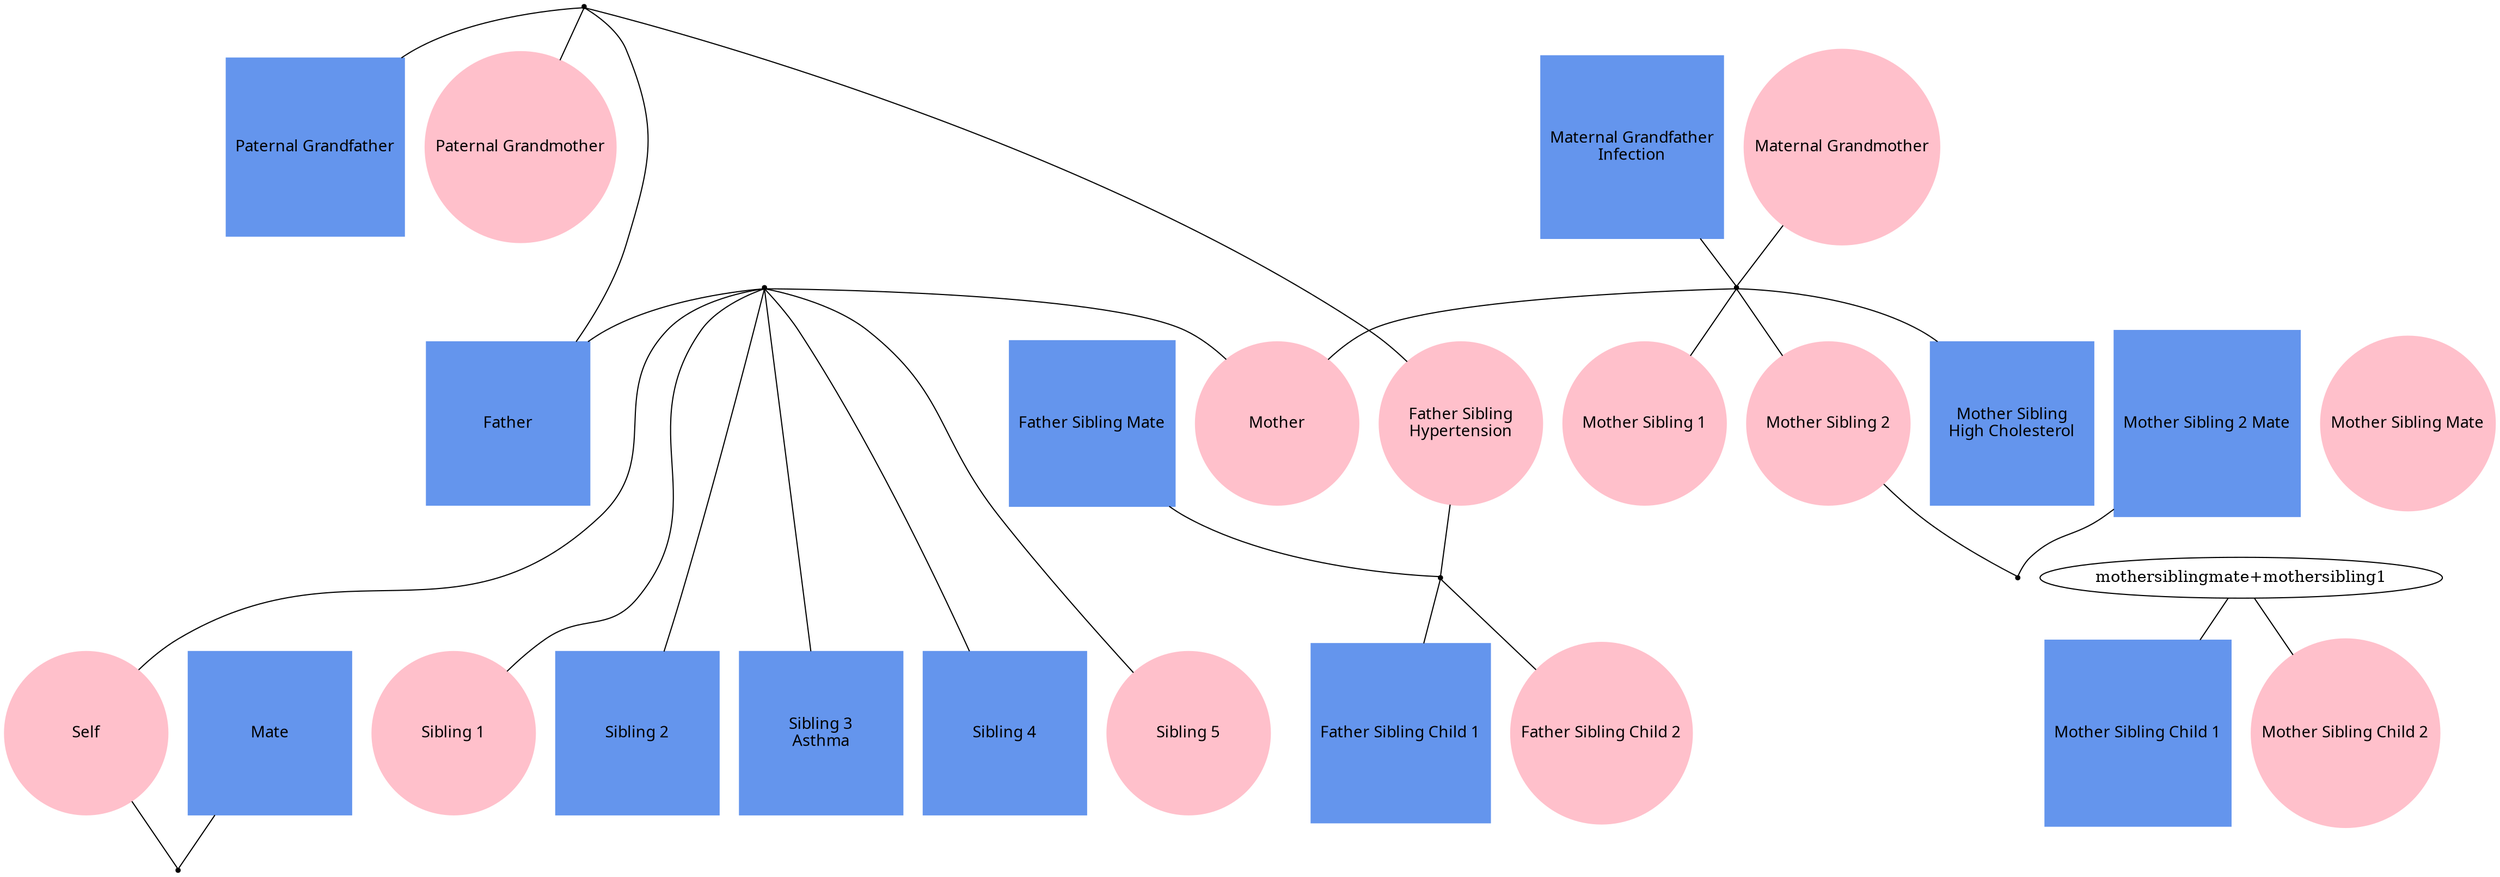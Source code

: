 
graph f16 {
ordering=out;

"Self" [fontname="helvetica:bold", width=2, shape=oval, style=filled, regular=1, color="pink"];
"Mate" [fontname="helvetica:bold", width=2, shape=box, style=filled, regular=1, color="cornflowerblue"];
"Sibling 1" [fontname="helvetica:bold", width=2, shape=oval, style=filled, regular=1, color="pink"];
"Sibling 2" [fontname="helvetica:bold", width=2, shape=box, style=filled, regular=1, color="cornflowerblue"];
"Sibling 3\nAsthma" [fontname="helvetica:bold", width=2, shape=box, style=filled, regular=1, color="cornflowerblue"];
"Sibling 4" [fontname="helvetica:bold", width=2, shape=box, style=filled, regular=1, color="cornflowerblue"];
"Sibling 5" [fontname="helvetica:bold", width=2, shape=oval, style=filled, regular=1, color="pink"];
"Father" [fontname="helvetica:bold", width=2, shape=box, style=filled, regular=1, color="cornflowerblue"];
"Father Sibling\nHypertension" [fontname="helvetica:bold", width=2, shape=oval, style=filled, regular=1, color="pink"];
"Father Sibling Mate" [fontname="helvetica:bold", width=2, shape=box, style=filled, regular=1, color="cornflowerblue"];
"Father Sibling Child 1" [fontname="helvetica:bold", width=2, shape=box, style=filled, regular=1, color="cornflowerblue"];
"Father Sibling Child 2" [fontname="helvetica:bold", width=2, shape=oval, style=filled, regular=1, color="pink"];
"Paternal Grandmother" [fontname="helvetica:bold", width=2, shape=oval, style=filled, regular=1, color="pink"];
"Paternal Grandfather" [fontname="helvetica:bold", width=2, shape=box, style=filled, regular=1, color="cornflowerblue"];
"Mother" [fontname="helvetica:bold", width=2, shape=oval, style=filled, regular=1, color="pink"];
"Mother Sibling 1" [fontname="helvetica:bold", width=2, shape=oval, style=filled, regular=1, color="pink"];
"Mother Sibling 2" [fontname="helvetica:bold", width=2, shape=oval, style=filled, regular=1, color="pink"];
"Mother Sibling 2 Mate" [fontname="helvetica:bold", width=2, shape=box, style=filled, regular=1, color="cornflowerblue"];
"Mother Sibling\nHigh Cholesterol" [fontname="helvetica:bold", width=2, shape=box, style=filled, regular=1, color="cornflowerblue"];
"Mother Sibling Mate" [fontname="helvetica:bold", width=2, shape=oval, style=filled, regular=1, color="pink"];
"Mother Sibling Child 1" [fontname="helvetica:bold", width=2, shape=box, style=filled, regular=1, color="cornflowerblue"];
"Mother Sibling Child 2" [fontname="helvetica:bold", width=2, shape=oval, style=filled, regular=1, color="pink"];
"Maternal Grandmother" [fontname="helvetica:bold", width=2, shape=oval, style=filled, regular=1, color="pink"];
"Maternal Grandfather\nInfection" [fontname="helvetica:bold", width=2, shape=box, style=filled, regular=1, color="cornflowerblue"];

"mate+self" [shape=point];
"father+mother" [shape=point];
"fathersiblingmate+fathersibling" [shape=point];
"paternalgrandfather+paternalgrandmother" [shape=point];
"mothersibling2mate+mothersibling2" [shape=point];
"maternalgrandfather+maternalgrandmother" [shape=point];

"Mate" -- "mate+self" -- "Self";
"Father" -- "father+mother" -- "Mother";
"Father Sibling Mate" -- "fathersiblingmate+fathersibling" -- "Father Sibling\nHypertension";
"Paternal Grandfather" -- "paternalgrandfather+paternalgrandmother" -- "Paternal Grandmother";
"Mother Sibling 2 Mate" -- "mothersibling2mate+mothersibling2" -- "Mother Sibling 2";
"Maternal Grandfather\nInfection" -- "maternalgrandfather+maternalgrandmother" -- "Maternal Grandmother";

"father+mother" -- "Self";
"father+mother" -- "Sibling 1";
"father+mother" -- "Sibling 2";
"father+mother" -- "Sibling 3\nAsthma";
"father+mother" -- "Sibling 4";
"father+mother" -- "Sibling 5";
"paternalgrandfather+paternalgrandmother" -- "Father";
"paternalgrandfather+paternalgrandmother" -- "Father Sibling\nHypertension";
"fathersiblingmate+fathersibling" -- "Father Sibling Child 1";
"fathersiblingmate+fathersibling" -- "Father Sibling Child 2";
"maternalgrandfather+maternalgrandmother" -- "Mother";
"maternalgrandfather+maternalgrandmother" -- "Mother Sibling 1";
"maternalgrandfather+maternalgrandmother" -- "Mother Sibling 2";
"maternalgrandfather+maternalgrandmother" -- "Mother Sibling\nHigh Cholesterol";
"mothersiblingmate+mothersibling1" -- "Mother Sibling Child 1";
"mothersiblingmate+mothersibling1" -- "Mother Sibling Child 2";

{rank=same; "Paternal Grandmother" "Paternal Grandfather" "Maternal Grandmother" "Maternal Grandfather\nInfection"}
{rank=same; "Father" "Father Sibling\nHypertension" "Father Sibling Mate" "Mother" "Mother Sibling 1" "Mother Sibling 2" "Mother Sibling 2 Mate" "Mother Sibling\nHigh Cholesterol" "Mother Sibling Mate"}
{rank=same; "Self" "Mate" "Sibling 1" "Sibling 2" "Sibling 3\nAsthma" "Sibling 4" "Sibling 5" "Father Sibling Child 1" "Father Sibling Child 2" "Mother Sibling Child 1" "Mother Sibling Child 2"}
}
    